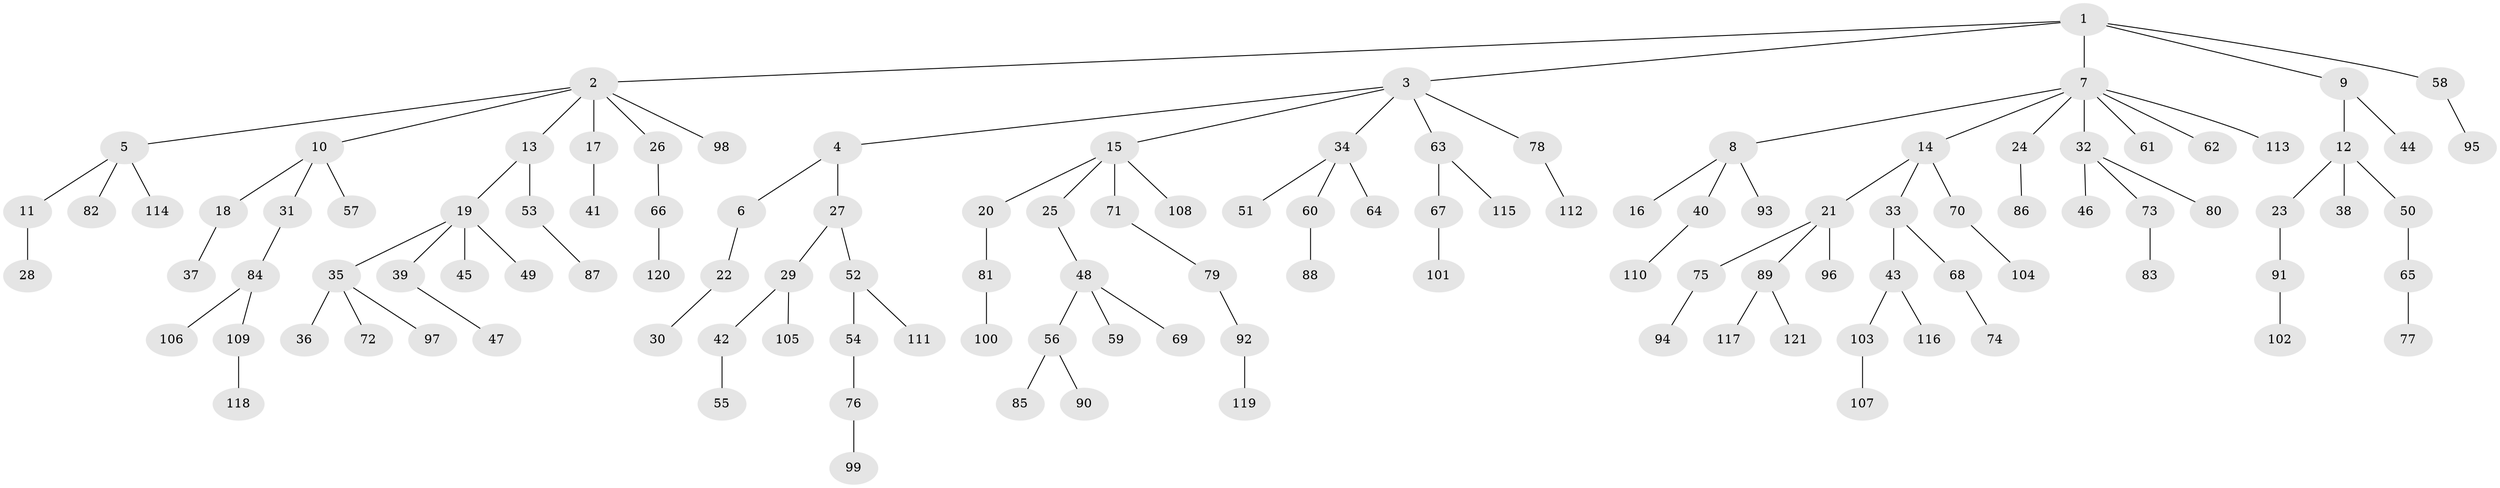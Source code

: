 // Generated by graph-tools (version 1.1) at 2025/11/02/27/25 16:11:26]
// undirected, 121 vertices, 120 edges
graph export_dot {
graph [start="1"]
  node [color=gray90,style=filled];
  1;
  2;
  3;
  4;
  5;
  6;
  7;
  8;
  9;
  10;
  11;
  12;
  13;
  14;
  15;
  16;
  17;
  18;
  19;
  20;
  21;
  22;
  23;
  24;
  25;
  26;
  27;
  28;
  29;
  30;
  31;
  32;
  33;
  34;
  35;
  36;
  37;
  38;
  39;
  40;
  41;
  42;
  43;
  44;
  45;
  46;
  47;
  48;
  49;
  50;
  51;
  52;
  53;
  54;
  55;
  56;
  57;
  58;
  59;
  60;
  61;
  62;
  63;
  64;
  65;
  66;
  67;
  68;
  69;
  70;
  71;
  72;
  73;
  74;
  75;
  76;
  77;
  78;
  79;
  80;
  81;
  82;
  83;
  84;
  85;
  86;
  87;
  88;
  89;
  90;
  91;
  92;
  93;
  94;
  95;
  96;
  97;
  98;
  99;
  100;
  101;
  102;
  103;
  104;
  105;
  106;
  107;
  108;
  109;
  110;
  111;
  112;
  113;
  114;
  115;
  116;
  117;
  118;
  119;
  120;
  121;
  1 -- 2;
  1 -- 3;
  1 -- 7;
  1 -- 9;
  1 -- 58;
  2 -- 5;
  2 -- 10;
  2 -- 13;
  2 -- 17;
  2 -- 26;
  2 -- 98;
  3 -- 4;
  3 -- 15;
  3 -- 34;
  3 -- 63;
  3 -- 78;
  4 -- 6;
  4 -- 27;
  5 -- 11;
  5 -- 82;
  5 -- 114;
  6 -- 22;
  7 -- 8;
  7 -- 14;
  7 -- 24;
  7 -- 32;
  7 -- 61;
  7 -- 62;
  7 -- 113;
  8 -- 16;
  8 -- 40;
  8 -- 93;
  9 -- 12;
  9 -- 44;
  10 -- 18;
  10 -- 31;
  10 -- 57;
  11 -- 28;
  12 -- 23;
  12 -- 38;
  12 -- 50;
  13 -- 19;
  13 -- 53;
  14 -- 21;
  14 -- 33;
  14 -- 70;
  15 -- 20;
  15 -- 25;
  15 -- 71;
  15 -- 108;
  17 -- 41;
  18 -- 37;
  19 -- 35;
  19 -- 39;
  19 -- 45;
  19 -- 49;
  20 -- 81;
  21 -- 75;
  21 -- 89;
  21 -- 96;
  22 -- 30;
  23 -- 91;
  24 -- 86;
  25 -- 48;
  26 -- 66;
  27 -- 29;
  27 -- 52;
  29 -- 42;
  29 -- 105;
  31 -- 84;
  32 -- 46;
  32 -- 73;
  32 -- 80;
  33 -- 43;
  33 -- 68;
  34 -- 51;
  34 -- 60;
  34 -- 64;
  35 -- 36;
  35 -- 72;
  35 -- 97;
  39 -- 47;
  40 -- 110;
  42 -- 55;
  43 -- 103;
  43 -- 116;
  48 -- 56;
  48 -- 59;
  48 -- 69;
  50 -- 65;
  52 -- 54;
  52 -- 111;
  53 -- 87;
  54 -- 76;
  56 -- 85;
  56 -- 90;
  58 -- 95;
  60 -- 88;
  63 -- 67;
  63 -- 115;
  65 -- 77;
  66 -- 120;
  67 -- 101;
  68 -- 74;
  70 -- 104;
  71 -- 79;
  73 -- 83;
  75 -- 94;
  76 -- 99;
  78 -- 112;
  79 -- 92;
  81 -- 100;
  84 -- 106;
  84 -- 109;
  89 -- 117;
  89 -- 121;
  91 -- 102;
  92 -- 119;
  103 -- 107;
  109 -- 118;
}
